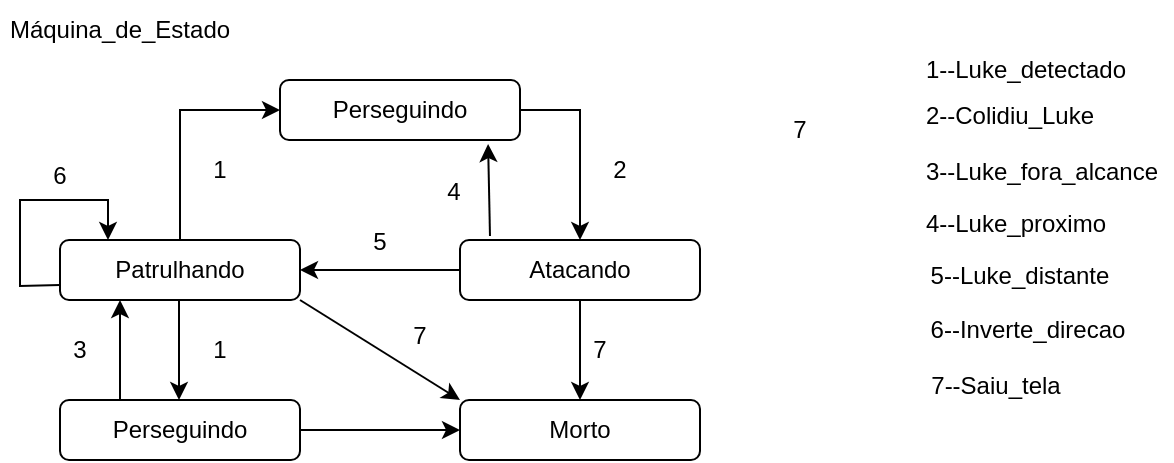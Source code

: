 <mxfile version="28.2.5">
  <diagram name="Página-1" id="wRZBzEFLC0RDFfikrZMO">
    <mxGraphModel dx="786" dy="435" grid="1" gridSize="10" guides="1" tooltips="1" connect="1" arrows="1" fold="1" page="1" pageScale="1" pageWidth="827" pageHeight="1169" math="0" shadow="0">
      <root>
        <mxCell id="0" />
        <mxCell id="1" parent="0" />
        <mxCell id="4XcYoZFXyk6oyQzzRbxs-1" value="Máquina_de_Estado" style="text;html=1;align=center;verticalAlign=middle;whiteSpace=wrap;rounded=0;" parent="1" vertex="1">
          <mxGeometry x="40" y="40" width="60" height="30" as="geometry" />
        </mxCell>
        <mxCell id="4XcYoZFXyk6oyQzzRbxs-7" value="" style="rounded=1;whiteSpace=wrap;html=1;" parent="1" vertex="1">
          <mxGeometry x="150" y="80" width="120" height="30" as="geometry" />
        </mxCell>
        <mxCell id="4XcYoZFXyk6oyQzzRbxs-8" value="Perseguindo" style="text;html=1;align=center;verticalAlign=middle;whiteSpace=wrap;rounded=0;" parent="1" vertex="1">
          <mxGeometry x="180" y="80" width="60" height="30" as="geometry" />
        </mxCell>
        <mxCell id="4XcYoZFXyk6oyQzzRbxs-9" value="" style="rounded=1;whiteSpace=wrap;html=1;" parent="1" vertex="1">
          <mxGeometry x="40" y="240" width="120" height="30" as="geometry" />
        </mxCell>
        <mxCell id="4XcYoZFXyk6oyQzzRbxs-10" value="" style="rounded=1;whiteSpace=wrap;html=1;" parent="1" vertex="1">
          <mxGeometry x="40" y="160" width="120" height="30" as="geometry" />
        </mxCell>
        <mxCell id="4XcYoZFXyk6oyQzzRbxs-11" value="" style="rounded=1;whiteSpace=wrap;html=1;" parent="1" vertex="1">
          <mxGeometry x="240" y="160" width="120" height="30" as="geometry" />
        </mxCell>
        <mxCell id="4XcYoZFXyk6oyQzzRbxs-12" value="" style="rounded=1;whiteSpace=wrap;html=1;" parent="1" vertex="1">
          <mxGeometry x="240" y="240" width="120" height="30" as="geometry" />
        </mxCell>
        <mxCell id="4XcYoZFXyk6oyQzzRbxs-13" value="Perseguindo" style="text;html=1;align=center;verticalAlign=middle;whiteSpace=wrap;rounded=0;" parent="1" vertex="1">
          <mxGeometry x="70" y="240" width="60" height="30" as="geometry" />
        </mxCell>
        <mxCell id="4XcYoZFXyk6oyQzzRbxs-14" value="Morto" style="text;html=1;align=center;verticalAlign=middle;whiteSpace=wrap;rounded=0;" parent="1" vertex="1">
          <mxGeometry x="270" y="240" width="60" height="30" as="geometry" />
        </mxCell>
        <mxCell id="4XcYoZFXyk6oyQzzRbxs-15" value="Patrulhando" style="text;html=1;align=center;verticalAlign=middle;whiteSpace=wrap;rounded=0;" parent="1" vertex="1">
          <mxGeometry x="70" y="160" width="60" height="30" as="geometry" />
        </mxCell>
        <mxCell id="4XcYoZFXyk6oyQzzRbxs-16" value="Atacando" style="text;html=1;align=center;verticalAlign=middle;whiteSpace=wrap;rounded=0;" parent="1" vertex="1">
          <mxGeometry x="270" y="160" width="60" height="30" as="geometry" />
        </mxCell>
        <mxCell id="4XcYoZFXyk6oyQzzRbxs-18" value="" style="endArrow=classic;html=1;rounded=0;exitX=0.5;exitY=0;exitDx=0;exitDy=0;entryX=0;entryY=0.5;entryDx=0;entryDy=0;" parent="1" source="4XcYoZFXyk6oyQzzRbxs-15" target="4XcYoZFXyk6oyQzzRbxs-7" edge="1">
          <mxGeometry width="50" height="50" relative="1" as="geometry">
            <mxPoint x="60" y="140" as="sourcePoint" />
            <mxPoint x="110" y="90" as="targetPoint" />
            <Array as="points">
              <mxPoint x="100" y="95" />
            </Array>
          </mxGeometry>
        </mxCell>
        <mxCell id="4XcYoZFXyk6oyQzzRbxs-19" value="" style="endArrow=classic;html=1;rounded=0;exitX=1;exitY=0.5;exitDx=0;exitDy=0;entryX=0.5;entryY=0;entryDx=0;entryDy=0;" parent="1" source="4XcYoZFXyk6oyQzzRbxs-7" target="4XcYoZFXyk6oyQzzRbxs-16" edge="1">
          <mxGeometry width="50" height="50" relative="1" as="geometry">
            <mxPoint x="290" y="110" as="sourcePoint" />
            <mxPoint x="340" y="60" as="targetPoint" />
            <Array as="points">
              <mxPoint x="300" y="95" />
            </Array>
          </mxGeometry>
        </mxCell>
        <mxCell id="4XcYoZFXyk6oyQzzRbxs-20" value="" style="endArrow=classic;html=1;rounded=0;exitX=1;exitY=0.5;exitDx=0;exitDy=0;entryX=0;entryY=0.5;entryDx=0;entryDy=0;" parent="1" source="4XcYoZFXyk6oyQzzRbxs-9" target="4XcYoZFXyk6oyQzzRbxs-12" edge="1">
          <mxGeometry width="50" height="50" relative="1" as="geometry">
            <mxPoint x="170" y="280" as="sourcePoint" />
            <mxPoint x="220" y="230" as="targetPoint" />
          </mxGeometry>
        </mxCell>
        <mxCell id="4XcYoZFXyk6oyQzzRbxs-21" value="" style="endArrow=classic;html=1;rounded=0;exitX=0.5;exitY=1;exitDx=0;exitDy=0;entryX=0.5;entryY=0;entryDx=0;entryDy=0;" parent="1" source="4XcYoZFXyk6oyQzzRbxs-16" target="4XcYoZFXyk6oyQzzRbxs-14" edge="1">
          <mxGeometry width="50" height="50" relative="1" as="geometry">
            <mxPoint x="340" y="230" as="sourcePoint" />
            <mxPoint x="390" y="180" as="targetPoint" />
          </mxGeometry>
        </mxCell>
        <mxCell id="4XcYoZFXyk6oyQzzRbxs-22" value="" style="endArrow=classic;html=1;rounded=0;exitX=0.5;exitY=1;exitDx=0;exitDy=0;entryX=0.5;entryY=0;entryDx=0;entryDy=0;" parent="1" edge="1">
          <mxGeometry width="50" height="50" relative="1" as="geometry">
            <mxPoint x="99.5" y="190" as="sourcePoint" />
            <mxPoint x="99.5" y="240" as="targetPoint" />
          </mxGeometry>
        </mxCell>
        <mxCell id="4XcYoZFXyk6oyQzzRbxs-26" value="" style="endArrow=classic;html=1;rounded=0;exitX=1;exitY=1;exitDx=0;exitDy=0;entryX=0;entryY=0;entryDx=0;entryDy=0;" parent="1" source="4XcYoZFXyk6oyQzzRbxs-10" target="4XcYoZFXyk6oyQzzRbxs-12" edge="1">
          <mxGeometry width="50" height="50" relative="1" as="geometry">
            <mxPoint x="160" y="220" as="sourcePoint" />
            <mxPoint x="210" y="170" as="targetPoint" />
          </mxGeometry>
        </mxCell>
        <mxCell id="4XcYoZFXyk6oyQzzRbxs-27" value="" style="endArrow=classic;html=1;rounded=0;exitX=0.25;exitY=0;exitDx=0;exitDy=0;entryX=0;entryY=1;entryDx=0;entryDy=0;" parent="1" source="4XcYoZFXyk6oyQzzRbxs-9" target="4XcYoZFXyk6oyQzzRbxs-15" edge="1">
          <mxGeometry width="50" height="50" relative="1" as="geometry">
            <mxPoint x="20" y="250" as="sourcePoint" />
            <mxPoint x="70" y="200" as="targetPoint" />
          </mxGeometry>
        </mxCell>
        <mxCell id="4XcYoZFXyk6oyQzzRbxs-28" value="" style="endArrow=classic;html=1;rounded=0;entryX=0.867;entryY=1.067;entryDx=0;entryDy=0;entryPerimeter=0;exitX=0.125;exitY=-0.067;exitDx=0;exitDy=0;exitPerimeter=0;" parent="1" source="4XcYoZFXyk6oyQzzRbxs-11" target="4XcYoZFXyk6oyQzzRbxs-7" edge="1">
          <mxGeometry width="50" height="50" relative="1" as="geometry">
            <mxPoint x="254" y="150" as="sourcePoint" />
            <mxPoint x="290" y="100" as="targetPoint" />
          </mxGeometry>
        </mxCell>
        <mxCell id="4XcYoZFXyk6oyQzzRbxs-29" value="" style="endArrow=classic;html=1;rounded=0;exitX=0;exitY=0.5;exitDx=0;exitDy=0;entryX=1;entryY=0.5;entryDx=0;entryDy=0;" parent="1" source="4XcYoZFXyk6oyQzzRbxs-11" target="4XcYoZFXyk6oyQzzRbxs-10" edge="1">
          <mxGeometry width="50" height="50" relative="1" as="geometry">
            <mxPoint x="180" y="180" as="sourcePoint" />
            <mxPoint x="230" y="130" as="targetPoint" />
          </mxGeometry>
        </mxCell>
        <mxCell id="4XcYoZFXyk6oyQzzRbxs-30" value="" style="endArrow=classic;html=1;rounded=0;entryX=0.2;entryY=0;entryDx=0;entryDy=0;entryPerimeter=0;exitX=0;exitY=0.75;exitDx=0;exitDy=0;" parent="1" source="4XcYoZFXyk6oyQzzRbxs-10" target="4XcYoZFXyk6oyQzzRbxs-10" edge="1">
          <mxGeometry width="50" height="50" relative="1" as="geometry">
            <mxPoint x="20" y="200" as="sourcePoint" />
            <mxPoint x="60" y="130" as="targetPoint" />
            <Array as="points">
              <mxPoint x="20" y="183" />
              <mxPoint x="20" y="140" />
              <mxPoint x="64" y="140" />
            </Array>
          </mxGeometry>
        </mxCell>
        <mxCell id="OLIArLsYc_QONkQqRyPk-1" value="1--Luke_detectado" style="text;html=1;align=center;verticalAlign=middle;whiteSpace=wrap;rounded=0;" vertex="1" parent="1">
          <mxGeometry x="466" y="60" width="114" height="30" as="geometry" />
        </mxCell>
        <mxCell id="OLIArLsYc_QONkQqRyPk-2" value="1" style="text;html=1;align=center;verticalAlign=middle;whiteSpace=wrap;rounded=0;" vertex="1" parent="1">
          <mxGeometry x="90" y="110" width="60" height="30" as="geometry" />
        </mxCell>
        <mxCell id="OLIArLsYc_QONkQqRyPk-3" value="1" style="text;html=1;align=center;verticalAlign=middle;whiteSpace=wrap;rounded=0;" vertex="1" parent="1">
          <mxGeometry x="90" y="200" width="60" height="30" as="geometry" />
        </mxCell>
        <mxCell id="OLIArLsYc_QONkQqRyPk-5" value="2--Colidiu_Luke" style="text;html=1;align=center;verticalAlign=middle;whiteSpace=wrap;rounded=0;" vertex="1" parent="1">
          <mxGeometry x="470" y="83" width="90" height="30" as="geometry" />
        </mxCell>
        <mxCell id="OLIArLsYc_QONkQqRyPk-6" value="3--Luke_fora_alcance" style="text;html=1;align=center;verticalAlign=middle;whiteSpace=wrap;rounded=0;" vertex="1" parent="1">
          <mxGeometry x="466" y="111" width="130" height="30" as="geometry" />
        </mxCell>
        <mxCell id="OLIArLsYc_QONkQqRyPk-7" value="2" style="text;html=1;align=center;verticalAlign=middle;whiteSpace=wrap;rounded=0;" vertex="1" parent="1">
          <mxGeometry x="290" y="110" width="60" height="30" as="geometry" />
        </mxCell>
        <mxCell id="OLIArLsYc_QONkQqRyPk-8" value="3" style="text;html=1;align=center;verticalAlign=middle;whiteSpace=wrap;rounded=0;" vertex="1" parent="1">
          <mxGeometry x="20" y="200" width="60" height="30" as="geometry" />
        </mxCell>
        <mxCell id="OLIArLsYc_QONkQqRyPk-9" value="4--Luke_proximo" style="text;html=1;align=center;verticalAlign=middle;whiteSpace=wrap;rounded=0;" vertex="1" parent="1">
          <mxGeometry x="468" y="137" width="100" height="30" as="geometry" />
        </mxCell>
        <mxCell id="OLIArLsYc_QONkQqRyPk-10" value="4" style="text;html=1;align=center;verticalAlign=middle;whiteSpace=wrap;rounded=0;" vertex="1" parent="1">
          <mxGeometry x="207" y="121" width="60" height="30" as="geometry" />
        </mxCell>
        <mxCell id="OLIArLsYc_QONkQqRyPk-11" value="5--Luke_distante" style="text;html=1;align=center;verticalAlign=middle;whiteSpace=wrap;rounded=0;" vertex="1" parent="1">
          <mxGeometry x="470" y="163" width="100" height="30" as="geometry" />
        </mxCell>
        <mxCell id="OLIArLsYc_QONkQqRyPk-12" value="5" style="text;html=1;align=center;verticalAlign=middle;whiteSpace=wrap;rounded=0;" vertex="1" parent="1">
          <mxGeometry x="170" y="146" width="60" height="30" as="geometry" />
        </mxCell>
        <mxCell id="OLIArLsYc_QONkQqRyPk-13" value="6--Inverte_direcao" style="text;html=1;align=center;verticalAlign=middle;whiteSpace=wrap;rounded=0;" vertex="1" parent="1">
          <mxGeometry x="469" y="190" width="110" height="30" as="geometry" />
        </mxCell>
        <mxCell id="OLIArLsYc_QONkQqRyPk-14" value="6" style="text;html=1;align=center;verticalAlign=middle;whiteSpace=wrap;rounded=0;" vertex="1" parent="1">
          <mxGeometry x="10" y="113" width="60" height="30" as="geometry" />
        </mxCell>
        <mxCell id="OLIArLsYc_QONkQqRyPk-15" value="7--Saiu_tela" style="text;html=1;align=center;verticalAlign=middle;whiteSpace=wrap;rounded=0;" vertex="1" parent="1">
          <mxGeometry x="458" y="218" width="100" height="30" as="geometry" />
        </mxCell>
        <mxCell id="OLIArLsYc_QONkQqRyPk-16" value="7" style="text;html=1;align=center;verticalAlign=middle;whiteSpace=wrap;rounded=0;" vertex="1" parent="1">
          <mxGeometry x="380" y="90" width="60" height="30" as="geometry" />
        </mxCell>
        <mxCell id="OLIArLsYc_QONkQqRyPk-17" value="7" style="text;html=1;align=center;verticalAlign=middle;whiteSpace=wrap;rounded=0;" vertex="1" parent="1">
          <mxGeometry x="280" y="200" width="60" height="30" as="geometry" />
        </mxCell>
        <mxCell id="OLIArLsYc_QONkQqRyPk-18" value="7" style="text;html=1;align=center;verticalAlign=middle;whiteSpace=wrap;rounded=0;" vertex="1" parent="1">
          <mxGeometry x="190" y="193" width="60" height="30" as="geometry" />
        </mxCell>
      </root>
    </mxGraphModel>
  </diagram>
</mxfile>

